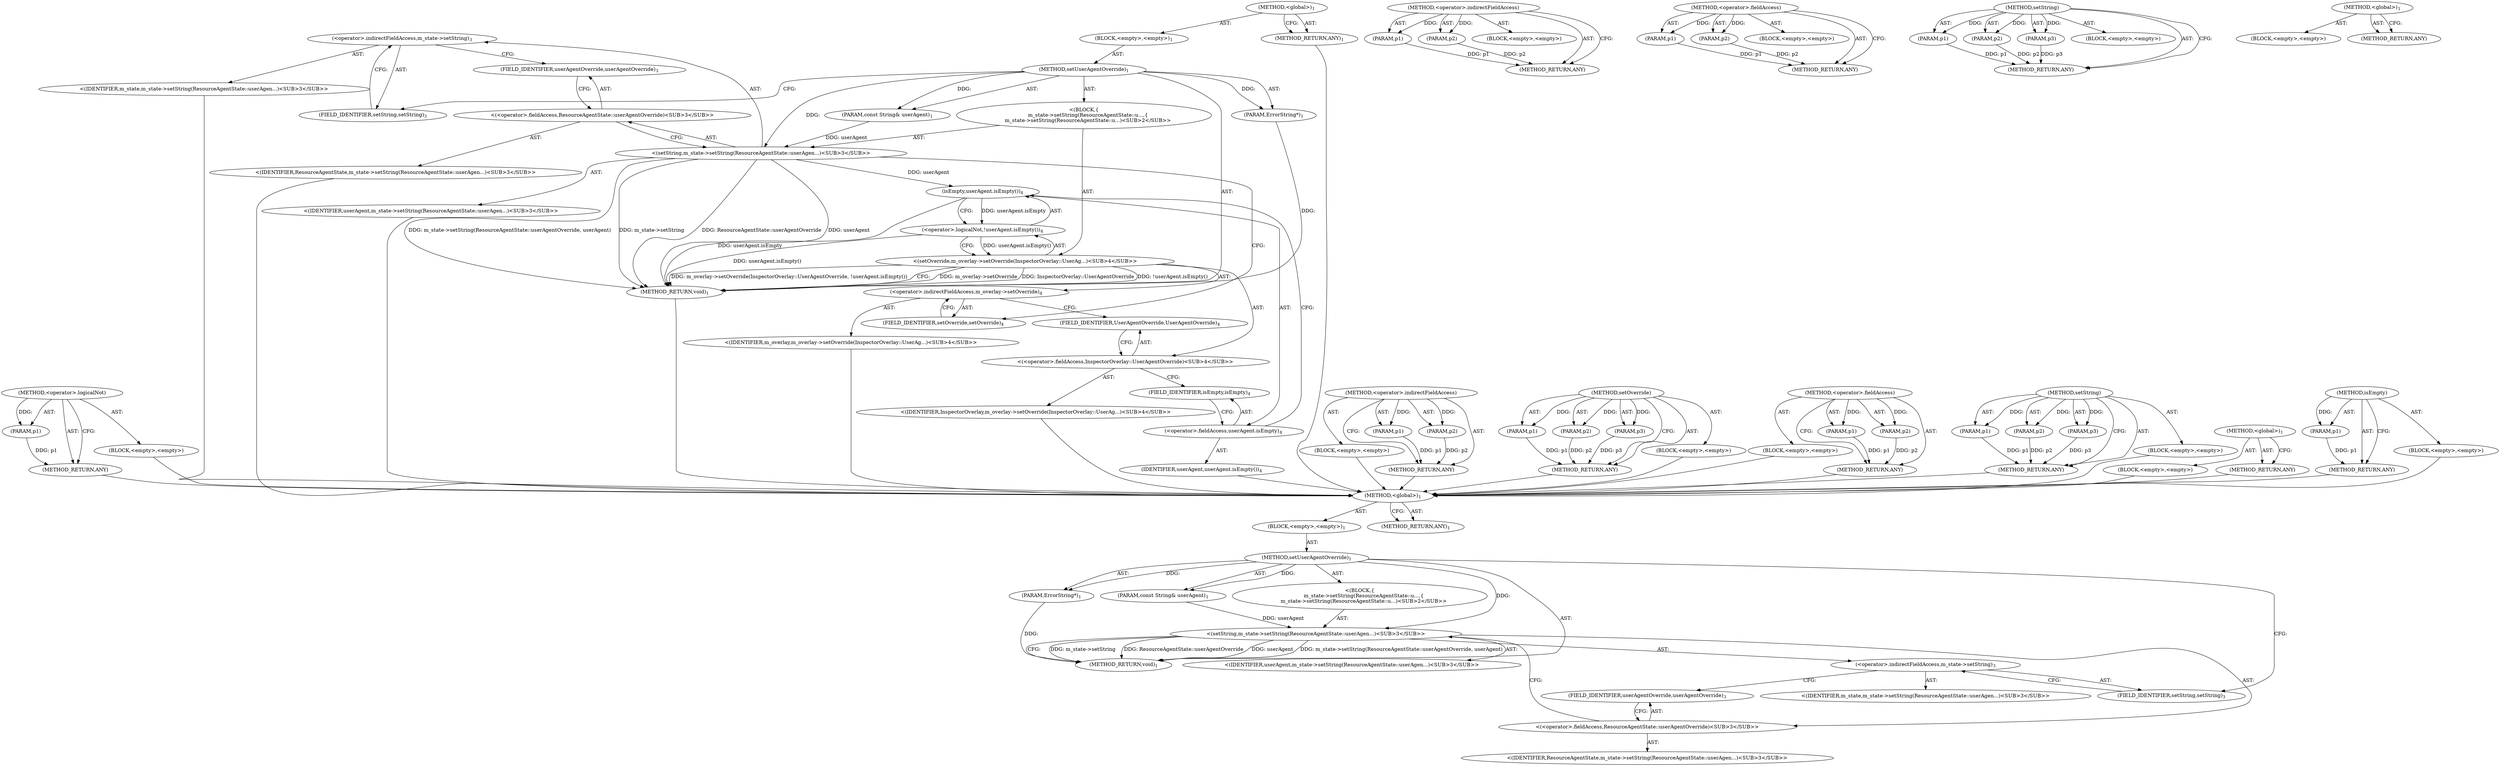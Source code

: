 digraph "&lt;global&gt;" {
vulnerable_73 [label=<(METHOD,&lt;operator&gt;.logicalNot)>];
vulnerable_74 [label=<(PARAM,p1)>];
vulnerable_75 [label=<(BLOCK,&lt;empty&gt;,&lt;empty&gt;)>];
vulnerable_76 [label=<(METHOD_RETURN,ANY)>];
vulnerable_6 [label=<(METHOD,&lt;global&gt;)<SUB>1</SUB>>];
vulnerable_7 [label=<(BLOCK,&lt;empty&gt;,&lt;empty&gt;)<SUB>1</SUB>>];
vulnerable_8 [label=<(METHOD,setUserAgentOverride)<SUB>1</SUB>>];
vulnerable_9 [label=<(PARAM,ErrorString*)<SUB>1</SUB>>];
vulnerable_10 [label=<(PARAM,const String&amp; userAgent)<SUB>1</SUB>>];
vulnerable_11 [label="<(BLOCK,{
     m_state-&gt;setString(ResourceAgentState::u...,{
     m_state-&gt;setString(ResourceAgentState::u...)<SUB>2</SUB>>"];
vulnerable_12 [label="<(setString,m_state-&gt;setString(ResourceAgentState::userAgen...)<SUB>3</SUB>>"];
vulnerable_13 [label=<(&lt;operator&gt;.indirectFieldAccess,m_state-&gt;setString)<SUB>3</SUB>>];
vulnerable_14 [label="<(IDENTIFIER,m_state,m_state-&gt;setString(ResourceAgentState::userAgen...)<SUB>3</SUB>>"];
vulnerable_15 [label=<(FIELD_IDENTIFIER,setString,setString)<SUB>3</SUB>>];
vulnerable_16 [label="<(&lt;operator&gt;.fieldAccess,ResourceAgentState::userAgentOverride)<SUB>3</SUB>>"];
vulnerable_17 [label="<(IDENTIFIER,ResourceAgentState,m_state-&gt;setString(ResourceAgentState::userAgen...)<SUB>3</SUB>>"];
vulnerable_18 [label=<(FIELD_IDENTIFIER,userAgentOverride,userAgentOverride)<SUB>3</SUB>>];
vulnerable_19 [label="<(IDENTIFIER,userAgent,m_state-&gt;setString(ResourceAgentState::userAgen...)<SUB>3</SUB>>"];
vulnerable_20 [label="<(setOverride,m_overlay-&gt;setOverride(InspectorOverlay::UserAg...)<SUB>4</SUB>>"];
vulnerable_21 [label=<(&lt;operator&gt;.indirectFieldAccess,m_overlay-&gt;setOverride)<SUB>4</SUB>>];
vulnerable_22 [label="<(IDENTIFIER,m_overlay,m_overlay-&gt;setOverride(InspectorOverlay::UserAg...)<SUB>4</SUB>>"];
vulnerable_23 [label=<(FIELD_IDENTIFIER,setOverride,setOverride)<SUB>4</SUB>>];
vulnerable_24 [label="<(&lt;operator&gt;.fieldAccess,InspectorOverlay::UserAgentOverride)<SUB>4</SUB>>"];
vulnerable_25 [label="<(IDENTIFIER,InspectorOverlay,m_overlay-&gt;setOverride(InspectorOverlay::UserAg...)<SUB>4</SUB>>"];
vulnerable_26 [label=<(FIELD_IDENTIFIER,UserAgentOverride,UserAgentOverride)<SUB>4</SUB>>];
vulnerable_27 [label=<(&lt;operator&gt;.logicalNot,!userAgent.isEmpty())<SUB>4</SUB>>];
vulnerable_28 [label=<(isEmpty,userAgent.isEmpty())<SUB>4</SUB>>];
vulnerable_29 [label=<(&lt;operator&gt;.fieldAccess,userAgent.isEmpty)<SUB>4</SUB>>];
vulnerable_30 [label=<(IDENTIFIER,userAgent,userAgent.isEmpty())<SUB>4</SUB>>];
vulnerable_31 [label=<(FIELD_IDENTIFIER,isEmpty,isEmpty)<SUB>4</SUB>>];
vulnerable_32 [label=<(METHOD_RETURN,void)<SUB>1</SUB>>];
vulnerable_34 [label=<(METHOD_RETURN,ANY)<SUB>1</SUB>>];
vulnerable_57 [label=<(METHOD,&lt;operator&gt;.indirectFieldAccess)>];
vulnerable_58 [label=<(PARAM,p1)>];
vulnerable_59 [label=<(PARAM,p2)>];
vulnerable_60 [label=<(BLOCK,&lt;empty&gt;,&lt;empty&gt;)>];
vulnerable_61 [label=<(METHOD_RETURN,ANY)>];
vulnerable_67 [label=<(METHOD,setOverride)>];
vulnerable_68 [label=<(PARAM,p1)>];
vulnerable_69 [label=<(PARAM,p2)>];
vulnerable_70 [label=<(PARAM,p3)>];
vulnerable_71 [label=<(BLOCK,&lt;empty&gt;,&lt;empty&gt;)>];
vulnerable_72 [label=<(METHOD_RETURN,ANY)>];
vulnerable_62 [label=<(METHOD,&lt;operator&gt;.fieldAccess)>];
vulnerable_63 [label=<(PARAM,p1)>];
vulnerable_64 [label=<(PARAM,p2)>];
vulnerable_65 [label=<(BLOCK,&lt;empty&gt;,&lt;empty&gt;)>];
vulnerable_66 [label=<(METHOD_RETURN,ANY)>];
vulnerable_51 [label=<(METHOD,setString)>];
vulnerable_52 [label=<(PARAM,p1)>];
vulnerable_53 [label=<(PARAM,p2)>];
vulnerable_54 [label=<(PARAM,p3)>];
vulnerable_55 [label=<(BLOCK,&lt;empty&gt;,&lt;empty&gt;)>];
vulnerable_56 [label=<(METHOD_RETURN,ANY)>];
vulnerable_45 [label=<(METHOD,&lt;global&gt;)<SUB>1</SUB>>];
vulnerable_46 [label=<(BLOCK,&lt;empty&gt;,&lt;empty&gt;)>];
vulnerable_47 [label=<(METHOD_RETURN,ANY)>];
vulnerable_77 [label=<(METHOD,isEmpty)>];
vulnerable_78 [label=<(PARAM,p1)>];
vulnerable_79 [label=<(BLOCK,&lt;empty&gt;,&lt;empty&gt;)>];
vulnerable_80 [label=<(METHOD_RETURN,ANY)>];
fixed_6 [label=<(METHOD,&lt;global&gt;)<SUB>1</SUB>>];
fixed_7 [label=<(BLOCK,&lt;empty&gt;,&lt;empty&gt;)<SUB>1</SUB>>];
fixed_8 [label=<(METHOD,setUserAgentOverride)<SUB>1</SUB>>];
fixed_9 [label=<(PARAM,ErrorString*)<SUB>1</SUB>>];
fixed_10 [label=<(PARAM,const String&amp; userAgent)<SUB>1</SUB>>];
fixed_11 [label="<(BLOCK,{
     m_state-&gt;setString(ResourceAgentState::u...,{
     m_state-&gt;setString(ResourceAgentState::u...)<SUB>2</SUB>>"];
fixed_12 [label="<(setString,m_state-&gt;setString(ResourceAgentState::userAgen...)<SUB>3</SUB>>"];
fixed_13 [label=<(&lt;operator&gt;.indirectFieldAccess,m_state-&gt;setString)<SUB>3</SUB>>];
fixed_14 [label="<(IDENTIFIER,m_state,m_state-&gt;setString(ResourceAgentState::userAgen...)<SUB>3</SUB>>"];
fixed_15 [label=<(FIELD_IDENTIFIER,setString,setString)<SUB>3</SUB>>];
fixed_16 [label="<(&lt;operator&gt;.fieldAccess,ResourceAgentState::userAgentOverride)<SUB>3</SUB>>"];
fixed_17 [label="<(IDENTIFIER,ResourceAgentState,m_state-&gt;setString(ResourceAgentState::userAgen...)<SUB>3</SUB>>"];
fixed_18 [label=<(FIELD_IDENTIFIER,userAgentOverride,userAgentOverride)<SUB>3</SUB>>];
fixed_19 [label="<(IDENTIFIER,userAgent,m_state-&gt;setString(ResourceAgentState::userAgen...)<SUB>3</SUB>>"];
fixed_20 [label=<(METHOD_RETURN,void)<SUB>1</SUB>>];
fixed_22 [label=<(METHOD_RETURN,ANY)<SUB>1</SUB>>];
fixed_45 [label=<(METHOD,&lt;operator&gt;.indirectFieldAccess)>];
fixed_46 [label=<(PARAM,p1)>];
fixed_47 [label=<(PARAM,p2)>];
fixed_48 [label=<(BLOCK,&lt;empty&gt;,&lt;empty&gt;)>];
fixed_49 [label=<(METHOD_RETURN,ANY)>];
fixed_50 [label=<(METHOD,&lt;operator&gt;.fieldAccess)>];
fixed_51 [label=<(PARAM,p1)>];
fixed_52 [label=<(PARAM,p2)>];
fixed_53 [label=<(BLOCK,&lt;empty&gt;,&lt;empty&gt;)>];
fixed_54 [label=<(METHOD_RETURN,ANY)>];
fixed_39 [label=<(METHOD,setString)>];
fixed_40 [label=<(PARAM,p1)>];
fixed_41 [label=<(PARAM,p2)>];
fixed_42 [label=<(PARAM,p3)>];
fixed_43 [label=<(BLOCK,&lt;empty&gt;,&lt;empty&gt;)>];
fixed_44 [label=<(METHOD_RETURN,ANY)>];
fixed_33 [label=<(METHOD,&lt;global&gt;)<SUB>1</SUB>>];
fixed_34 [label=<(BLOCK,&lt;empty&gt;,&lt;empty&gt;)>];
fixed_35 [label=<(METHOD_RETURN,ANY)>];
vulnerable_73 -> vulnerable_74  [key=0, label="AST: "];
vulnerable_73 -> vulnerable_74  [key=1, label="DDG: "];
vulnerable_73 -> vulnerable_75  [key=0, label="AST: "];
vulnerable_73 -> vulnerable_76  [key=0, label="AST: "];
vulnerable_73 -> vulnerable_76  [key=1, label="CFG: "];
vulnerable_74 -> vulnerable_76  [key=0, label="DDG: p1"];
vulnerable_75 -> fixed_6  [key=0];
vulnerable_76 -> fixed_6  [key=0];
vulnerable_6 -> vulnerable_7  [key=0, label="AST: "];
vulnerable_6 -> vulnerable_34  [key=0, label="AST: "];
vulnerable_6 -> vulnerable_34  [key=1, label="CFG: "];
vulnerable_7 -> vulnerable_8  [key=0, label="AST: "];
vulnerable_8 -> vulnerable_9  [key=0, label="AST: "];
vulnerable_8 -> vulnerable_9  [key=1, label="DDG: "];
vulnerable_8 -> vulnerable_10  [key=0, label="AST: "];
vulnerable_8 -> vulnerable_10  [key=1, label="DDG: "];
vulnerable_8 -> vulnerable_11  [key=0, label="AST: "];
vulnerable_8 -> vulnerable_32  [key=0, label="AST: "];
vulnerable_8 -> vulnerable_15  [key=0, label="CFG: "];
vulnerable_8 -> vulnerable_12  [key=0, label="DDG: "];
vulnerable_9 -> vulnerable_32  [key=0, label="DDG: "];
vulnerable_10 -> vulnerable_12  [key=0, label="DDG: userAgent"];
vulnerable_11 -> vulnerable_12  [key=0, label="AST: "];
vulnerable_11 -> vulnerable_20  [key=0, label="AST: "];
vulnerable_12 -> vulnerable_13  [key=0, label="AST: "];
vulnerable_12 -> vulnerable_16  [key=0, label="AST: "];
vulnerable_12 -> vulnerable_19  [key=0, label="AST: "];
vulnerable_12 -> vulnerable_23  [key=0, label="CFG: "];
vulnerable_12 -> vulnerable_32  [key=0, label="DDG: m_state-&gt;setString"];
vulnerable_12 -> vulnerable_32  [key=1, label="DDG: ResourceAgentState::userAgentOverride"];
vulnerable_12 -> vulnerable_32  [key=2, label="DDG: userAgent"];
vulnerable_12 -> vulnerable_32  [key=3, label="DDG: m_state-&gt;setString(ResourceAgentState::userAgentOverride, userAgent)"];
vulnerable_12 -> vulnerable_28  [key=0, label="DDG: userAgent"];
vulnerable_13 -> vulnerable_14  [key=0, label="AST: "];
vulnerable_13 -> vulnerable_15  [key=0, label="AST: "];
vulnerable_13 -> vulnerable_18  [key=0, label="CFG: "];
vulnerable_14 -> fixed_6  [key=0];
vulnerable_15 -> vulnerable_13  [key=0, label="CFG: "];
vulnerable_16 -> vulnerable_17  [key=0, label="AST: "];
vulnerable_16 -> vulnerable_18  [key=0, label="AST: "];
vulnerable_16 -> vulnerable_12  [key=0, label="CFG: "];
vulnerable_17 -> fixed_6  [key=0];
vulnerable_18 -> vulnerable_16  [key=0, label="CFG: "];
vulnerable_19 -> fixed_6  [key=0];
vulnerable_20 -> vulnerable_21  [key=0, label="AST: "];
vulnerable_20 -> vulnerable_24  [key=0, label="AST: "];
vulnerable_20 -> vulnerable_27  [key=0, label="AST: "];
vulnerable_20 -> vulnerable_32  [key=0, label="CFG: "];
vulnerable_20 -> vulnerable_32  [key=1, label="DDG: m_overlay-&gt;setOverride"];
vulnerable_20 -> vulnerable_32  [key=2, label="DDG: InspectorOverlay::UserAgentOverride"];
vulnerable_20 -> vulnerable_32  [key=3, label="DDG: !userAgent.isEmpty()"];
vulnerable_20 -> vulnerable_32  [key=4, label="DDG: m_overlay-&gt;setOverride(InspectorOverlay::UserAgentOverride, !userAgent.isEmpty())"];
vulnerable_21 -> vulnerable_22  [key=0, label="AST: "];
vulnerable_21 -> vulnerable_23  [key=0, label="AST: "];
vulnerable_21 -> vulnerable_26  [key=0, label="CFG: "];
vulnerable_22 -> fixed_6  [key=0];
vulnerable_23 -> vulnerable_21  [key=0, label="CFG: "];
vulnerable_24 -> vulnerable_25  [key=0, label="AST: "];
vulnerable_24 -> vulnerable_26  [key=0, label="AST: "];
vulnerable_24 -> vulnerable_31  [key=0, label="CFG: "];
vulnerable_25 -> fixed_6  [key=0];
vulnerable_26 -> vulnerable_24  [key=0, label="CFG: "];
vulnerable_27 -> vulnerable_28  [key=0, label="AST: "];
vulnerable_27 -> vulnerable_20  [key=0, label="CFG: "];
vulnerable_27 -> vulnerable_20  [key=1, label="DDG: userAgent.isEmpty()"];
vulnerable_27 -> vulnerable_32  [key=0, label="DDG: userAgent.isEmpty()"];
vulnerable_28 -> vulnerable_29  [key=0, label="AST: "];
vulnerable_28 -> vulnerable_27  [key=0, label="CFG: "];
vulnerable_28 -> vulnerable_27  [key=1, label="DDG: userAgent.isEmpty"];
vulnerable_28 -> vulnerable_32  [key=0, label="DDG: userAgent.isEmpty"];
vulnerable_29 -> vulnerable_30  [key=0, label="AST: "];
vulnerable_29 -> vulnerable_31  [key=0, label="AST: "];
vulnerable_29 -> vulnerable_28  [key=0, label="CFG: "];
vulnerable_30 -> fixed_6  [key=0];
vulnerable_31 -> vulnerable_29  [key=0, label="CFG: "];
vulnerable_32 -> fixed_6  [key=0];
vulnerable_34 -> fixed_6  [key=0];
vulnerable_57 -> vulnerable_58  [key=0, label="AST: "];
vulnerable_57 -> vulnerable_58  [key=1, label="DDG: "];
vulnerable_57 -> vulnerable_60  [key=0, label="AST: "];
vulnerable_57 -> vulnerable_59  [key=0, label="AST: "];
vulnerable_57 -> vulnerable_59  [key=1, label="DDG: "];
vulnerable_57 -> vulnerable_61  [key=0, label="AST: "];
vulnerable_57 -> vulnerable_61  [key=1, label="CFG: "];
vulnerable_58 -> vulnerable_61  [key=0, label="DDG: p1"];
vulnerable_59 -> vulnerable_61  [key=0, label="DDG: p2"];
vulnerable_60 -> fixed_6  [key=0];
vulnerable_61 -> fixed_6  [key=0];
vulnerable_67 -> vulnerable_68  [key=0, label="AST: "];
vulnerable_67 -> vulnerable_68  [key=1, label="DDG: "];
vulnerable_67 -> vulnerable_71  [key=0, label="AST: "];
vulnerable_67 -> vulnerable_69  [key=0, label="AST: "];
vulnerable_67 -> vulnerable_69  [key=1, label="DDG: "];
vulnerable_67 -> vulnerable_72  [key=0, label="AST: "];
vulnerable_67 -> vulnerable_72  [key=1, label="CFG: "];
vulnerable_67 -> vulnerable_70  [key=0, label="AST: "];
vulnerable_67 -> vulnerable_70  [key=1, label="DDG: "];
vulnerable_68 -> vulnerable_72  [key=0, label="DDG: p1"];
vulnerable_69 -> vulnerable_72  [key=0, label="DDG: p2"];
vulnerable_70 -> vulnerable_72  [key=0, label="DDG: p3"];
vulnerable_71 -> fixed_6  [key=0];
vulnerable_72 -> fixed_6  [key=0];
vulnerable_62 -> vulnerable_63  [key=0, label="AST: "];
vulnerable_62 -> vulnerable_63  [key=1, label="DDG: "];
vulnerable_62 -> vulnerable_65  [key=0, label="AST: "];
vulnerable_62 -> vulnerable_64  [key=0, label="AST: "];
vulnerable_62 -> vulnerable_64  [key=1, label="DDG: "];
vulnerable_62 -> vulnerable_66  [key=0, label="AST: "];
vulnerable_62 -> vulnerable_66  [key=1, label="CFG: "];
vulnerable_63 -> vulnerable_66  [key=0, label="DDG: p1"];
vulnerable_64 -> vulnerable_66  [key=0, label="DDG: p2"];
vulnerable_65 -> fixed_6  [key=0];
vulnerable_66 -> fixed_6  [key=0];
vulnerable_51 -> vulnerable_52  [key=0, label="AST: "];
vulnerable_51 -> vulnerable_52  [key=1, label="DDG: "];
vulnerable_51 -> vulnerable_55  [key=0, label="AST: "];
vulnerable_51 -> vulnerable_53  [key=0, label="AST: "];
vulnerable_51 -> vulnerable_53  [key=1, label="DDG: "];
vulnerable_51 -> vulnerable_56  [key=0, label="AST: "];
vulnerable_51 -> vulnerable_56  [key=1, label="CFG: "];
vulnerable_51 -> vulnerable_54  [key=0, label="AST: "];
vulnerable_51 -> vulnerable_54  [key=1, label="DDG: "];
vulnerable_52 -> vulnerable_56  [key=0, label="DDG: p1"];
vulnerable_53 -> vulnerable_56  [key=0, label="DDG: p2"];
vulnerable_54 -> vulnerable_56  [key=0, label="DDG: p3"];
vulnerable_55 -> fixed_6  [key=0];
vulnerable_56 -> fixed_6  [key=0];
vulnerable_45 -> vulnerable_46  [key=0, label="AST: "];
vulnerable_45 -> vulnerable_47  [key=0, label="AST: "];
vulnerable_45 -> vulnerable_47  [key=1, label="CFG: "];
vulnerable_46 -> fixed_6  [key=0];
vulnerable_47 -> fixed_6  [key=0];
vulnerable_77 -> vulnerable_78  [key=0, label="AST: "];
vulnerable_77 -> vulnerable_78  [key=1, label="DDG: "];
vulnerable_77 -> vulnerable_79  [key=0, label="AST: "];
vulnerable_77 -> vulnerable_80  [key=0, label="AST: "];
vulnerable_77 -> vulnerable_80  [key=1, label="CFG: "];
vulnerable_78 -> vulnerable_80  [key=0, label="DDG: p1"];
vulnerable_79 -> fixed_6  [key=0];
vulnerable_80 -> fixed_6  [key=0];
fixed_6 -> fixed_7  [key=0, label="AST: "];
fixed_6 -> fixed_22  [key=0, label="AST: "];
fixed_6 -> fixed_22  [key=1, label="CFG: "];
fixed_7 -> fixed_8  [key=0, label="AST: "];
fixed_8 -> fixed_9  [key=0, label="AST: "];
fixed_8 -> fixed_9  [key=1, label="DDG: "];
fixed_8 -> fixed_10  [key=0, label="AST: "];
fixed_8 -> fixed_10  [key=1, label="DDG: "];
fixed_8 -> fixed_11  [key=0, label="AST: "];
fixed_8 -> fixed_20  [key=0, label="AST: "];
fixed_8 -> fixed_15  [key=0, label="CFG: "];
fixed_8 -> fixed_12  [key=0, label="DDG: "];
fixed_9 -> fixed_20  [key=0, label="DDG: "];
fixed_10 -> fixed_12  [key=0, label="DDG: userAgent"];
fixed_11 -> fixed_12  [key=0, label="AST: "];
fixed_12 -> fixed_13  [key=0, label="AST: "];
fixed_12 -> fixed_16  [key=0, label="AST: "];
fixed_12 -> fixed_19  [key=0, label="AST: "];
fixed_12 -> fixed_20  [key=0, label="CFG: "];
fixed_12 -> fixed_20  [key=1, label="DDG: m_state-&gt;setString"];
fixed_12 -> fixed_20  [key=2, label="DDG: ResourceAgentState::userAgentOverride"];
fixed_12 -> fixed_20  [key=3, label="DDG: userAgent"];
fixed_12 -> fixed_20  [key=4, label="DDG: m_state-&gt;setString(ResourceAgentState::userAgentOverride, userAgent)"];
fixed_13 -> fixed_14  [key=0, label="AST: "];
fixed_13 -> fixed_15  [key=0, label="AST: "];
fixed_13 -> fixed_18  [key=0, label="CFG: "];
fixed_15 -> fixed_13  [key=0, label="CFG: "];
fixed_16 -> fixed_17  [key=0, label="AST: "];
fixed_16 -> fixed_18  [key=0, label="AST: "];
fixed_16 -> fixed_12  [key=0, label="CFG: "];
fixed_18 -> fixed_16  [key=0, label="CFG: "];
fixed_45 -> fixed_46  [key=0, label="AST: "];
fixed_45 -> fixed_46  [key=1, label="DDG: "];
fixed_45 -> fixed_48  [key=0, label="AST: "];
fixed_45 -> fixed_47  [key=0, label="AST: "];
fixed_45 -> fixed_47  [key=1, label="DDG: "];
fixed_45 -> fixed_49  [key=0, label="AST: "];
fixed_45 -> fixed_49  [key=1, label="CFG: "];
fixed_46 -> fixed_49  [key=0, label="DDG: p1"];
fixed_47 -> fixed_49  [key=0, label="DDG: p2"];
fixed_50 -> fixed_51  [key=0, label="AST: "];
fixed_50 -> fixed_51  [key=1, label="DDG: "];
fixed_50 -> fixed_53  [key=0, label="AST: "];
fixed_50 -> fixed_52  [key=0, label="AST: "];
fixed_50 -> fixed_52  [key=1, label="DDG: "];
fixed_50 -> fixed_54  [key=0, label="AST: "];
fixed_50 -> fixed_54  [key=1, label="CFG: "];
fixed_51 -> fixed_54  [key=0, label="DDG: p1"];
fixed_52 -> fixed_54  [key=0, label="DDG: p2"];
fixed_39 -> fixed_40  [key=0, label="AST: "];
fixed_39 -> fixed_40  [key=1, label="DDG: "];
fixed_39 -> fixed_43  [key=0, label="AST: "];
fixed_39 -> fixed_41  [key=0, label="AST: "];
fixed_39 -> fixed_41  [key=1, label="DDG: "];
fixed_39 -> fixed_44  [key=0, label="AST: "];
fixed_39 -> fixed_44  [key=1, label="CFG: "];
fixed_39 -> fixed_42  [key=0, label="AST: "];
fixed_39 -> fixed_42  [key=1, label="DDG: "];
fixed_40 -> fixed_44  [key=0, label="DDG: p1"];
fixed_41 -> fixed_44  [key=0, label="DDG: p2"];
fixed_42 -> fixed_44  [key=0, label="DDG: p3"];
fixed_33 -> fixed_34  [key=0, label="AST: "];
fixed_33 -> fixed_35  [key=0, label="AST: "];
fixed_33 -> fixed_35  [key=1, label="CFG: "];
}

